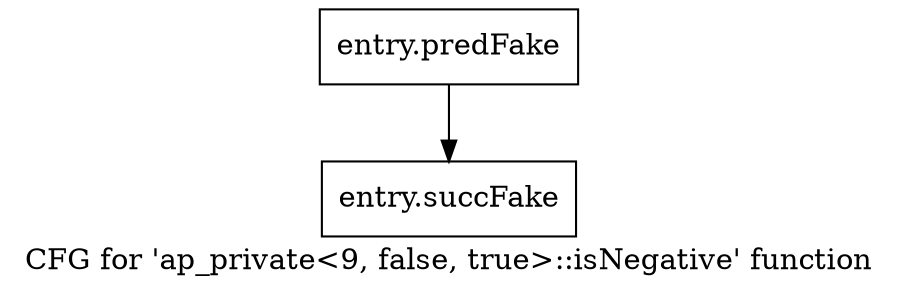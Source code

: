 digraph "CFG for 'ap_private\<9, false, true\>::isNegative' function" {
	label="CFG for 'ap_private\<9, false, true\>::isNegative' function";

	Node0x3afd6d0 [shape=record,filename="",linenumber="",label="{entry.predFake}"];
	Node0x3afd6d0 -> Node0x3e849c0[ callList="" memoryops="" filename="/tools/Xilinx/Vitis_HLS/2022.1/include/etc/ap_private.h" execusionnum="0"];
	Node0x3e849c0 [shape=record,filename="/tools/Xilinx/Vitis_HLS/2022.1/include/etc/ap_private.h",linenumber="1788",label="{entry.succFake}"];
}
